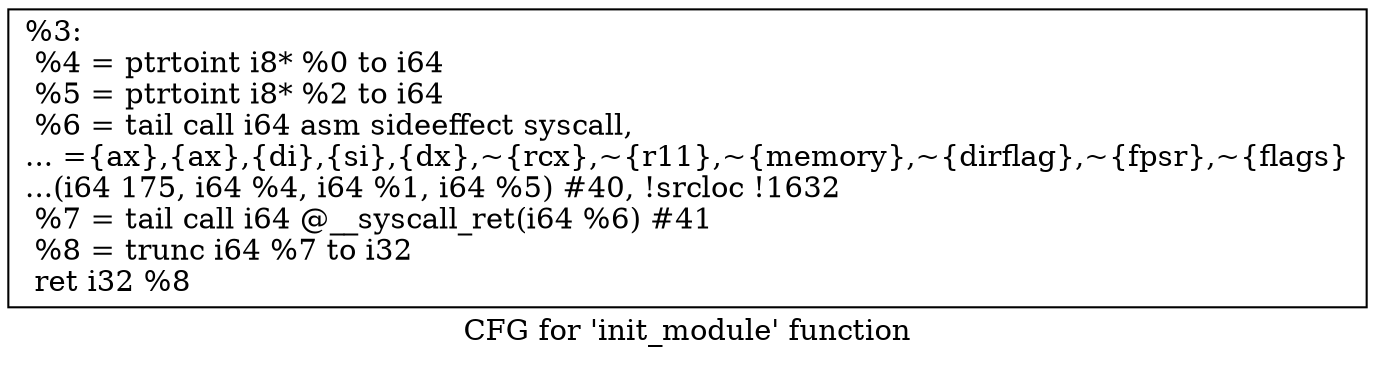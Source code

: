 digraph "CFG for 'init_module' function" {
	label="CFG for 'init_module' function";

	Node0x19e5ac0 [shape=record,label="{%3:\l  %4 = ptrtoint i8* %0 to i64\l  %5 = ptrtoint i8* %2 to i64\l  %6 = tail call i64 asm sideeffect syscall,\l... =\{ax\},\{ax\},\{di\},\{si\},\{dx\},~\{rcx\},~\{r11\},~\{memory\},~\{dirflag\},~\{fpsr\},~\{flags\}\l...(i64 175, i64 %4, i64 %1, i64 %5) #40, !srcloc !1632\l  %7 = tail call i64 @__syscall_ret(i64 %6) #41\l  %8 = trunc i64 %7 to i32\l  ret i32 %8\l}"];
}
